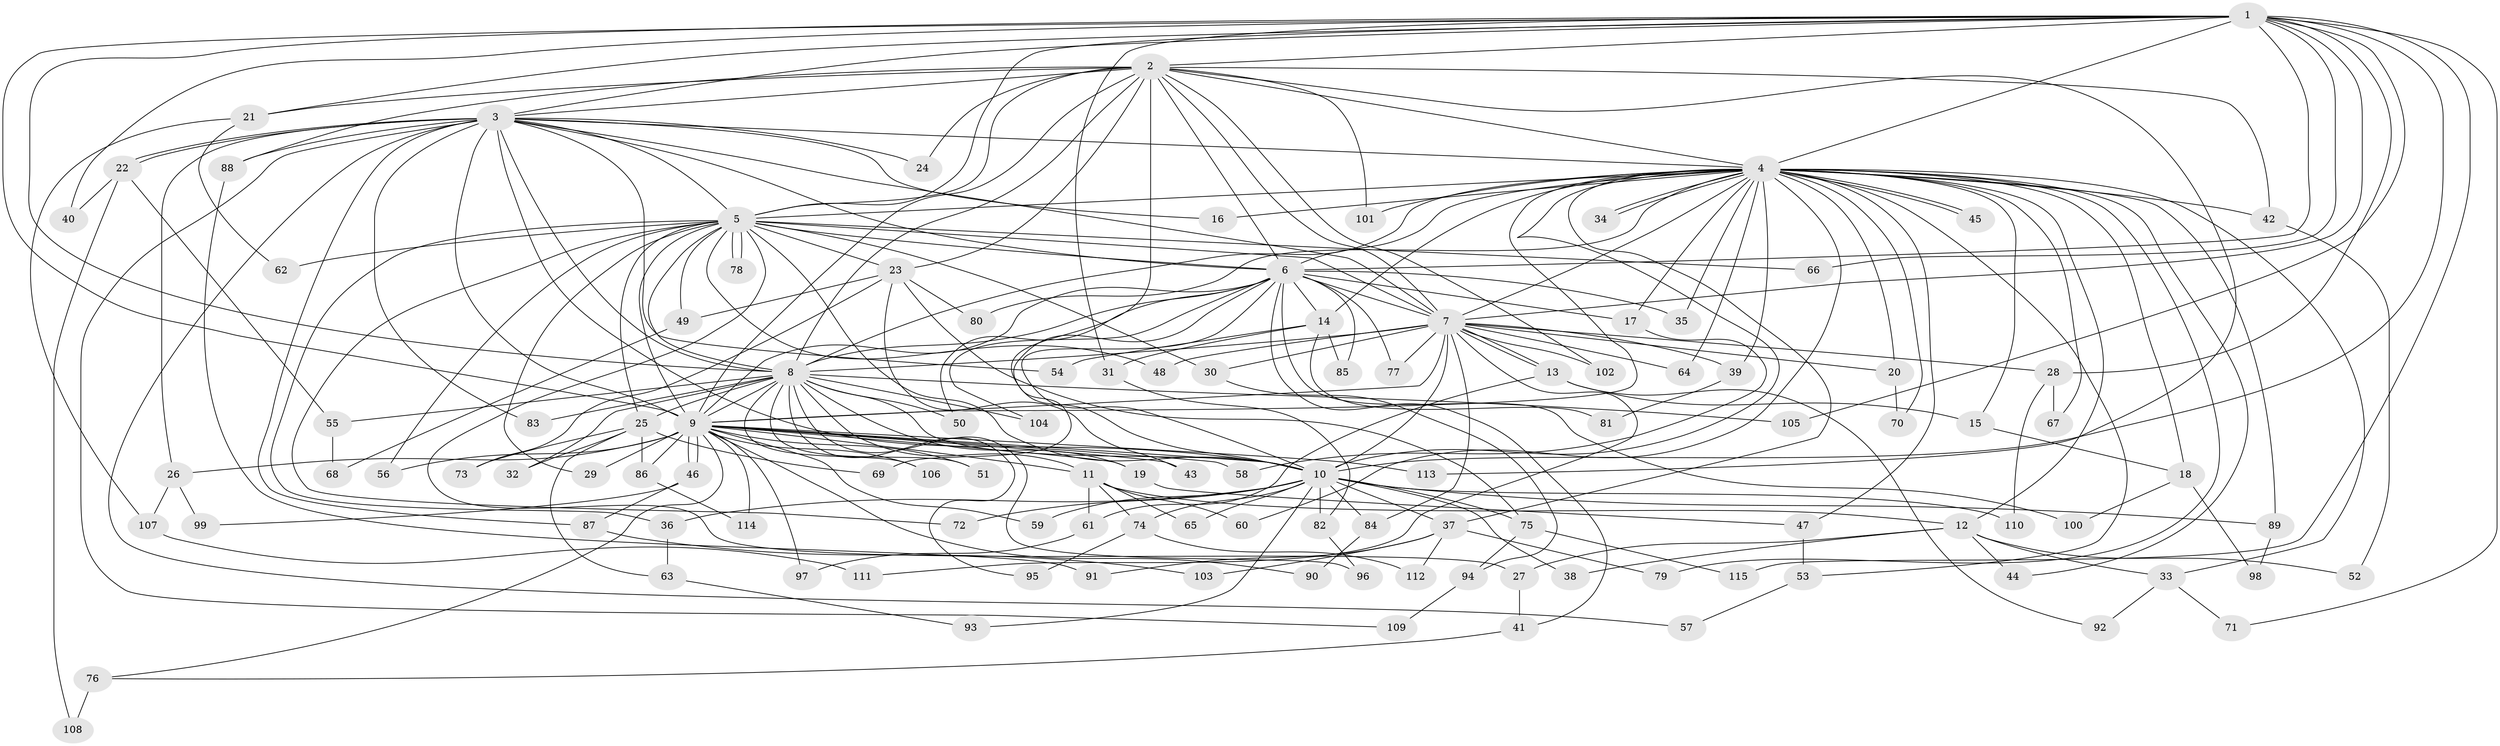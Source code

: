 // Generated by graph-tools (version 1.1) at 2025/34/03/09/25 02:34:35]
// undirected, 115 vertices, 255 edges
graph export_dot {
graph [start="1"]
  node [color=gray90,style=filled];
  1;
  2;
  3;
  4;
  5;
  6;
  7;
  8;
  9;
  10;
  11;
  12;
  13;
  14;
  15;
  16;
  17;
  18;
  19;
  20;
  21;
  22;
  23;
  24;
  25;
  26;
  27;
  28;
  29;
  30;
  31;
  32;
  33;
  34;
  35;
  36;
  37;
  38;
  39;
  40;
  41;
  42;
  43;
  44;
  45;
  46;
  47;
  48;
  49;
  50;
  51;
  52;
  53;
  54;
  55;
  56;
  57;
  58;
  59;
  60;
  61;
  62;
  63;
  64;
  65;
  66;
  67;
  68;
  69;
  70;
  71;
  72;
  73;
  74;
  75;
  76;
  77;
  78;
  79;
  80;
  81;
  82;
  83;
  84;
  85;
  86;
  87;
  88;
  89;
  90;
  91;
  92;
  93;
  94;
  95;
  96;
  97;
  98;
  99;
  100;
  101;
  102;
  103;
  104;
  105;
  106;
  107;
  108;
  109;
  110;
  111;
  112;
  113;
  114;
  115;
  1 -- 2;
  1 -- 3;
  1 -- 4;
  1 -- 5;
  1 -- 6;
  1 -- 7;
  1 -- 8;
  1 -- 9;
  1 -- 10;
  1 -- 21;
  1 -- 28;
  1 -- 31;
  1 -- 40;
  1 -- 66;
  1 -- 71;
  1 -- 105;
  1 -- 115;
  2 -- 3;
  2 -- 4;
  2 -- 5;
  2 -- 6;
  2 -- 7;
  2 -- 8;
  2 -- 9;
  2 -- 10;
  2 -- 21;
  2 -- 23;
  2 -- 24;
  2 -- 42;
  2 -- 88;
  2 -- 101;
  2 -- 102;
  2 -- 113;
  3 -- 4;
  3 -- 5;
  3 -- 6;
  3 -- 7;
  3 -- 8;
  3 -- 9;
  3 -- 10;
  3 -- 16;
  3 -- 22;
  3 -- 22;
  3 -- 24;
  3 -- 26;
  3 -- 54;
  3 -- 57;
  3 -- 83;
  3 -- 87;
  3 -- 88;
  3 -- 109;
  4 -- 5;
  4 -- 6;
  4 -- 7;
  4 -- 8;
  4 -- 9;
  4 -- 10;
  4 -- 12;
  4 -- 14;
  4 -- 15;
  4 -- 16;
  4 -- 17;
  4 -- 18;
  4 -- 20;
  4 -- 33;
  4 -- 34;
  4 -- 34;
  4 -- 35;
  4 -- 37;
  4 -- 39;
  4 -- 42;
  4 -- 44;
  4 -- 45;
  4 -- 45;
  4 -- 47;
  4 -- 53;
  4 -- 60;
  4 -- 64;
  4 -- 67;
  4 -- 70;
  4 -- 79;
  4 -- 80;
  4 -- 89;
  4 -- 101;
  5 -- 6;
  5 -- 7;
  5 -- 8;
  5 -- 9;
  5 -- 10;
  5 -- 23;
  5 -- 25;
  5 -- 27;
  5 -- 29;
  5 -- 30;
  5 -- 36;
  5 -- 48;
  5 -- 49;
  5 -- 56;
  5 -- 62;
  5 -- 66;
  5 -- 72;
  5 -- 78;
  5 -- 78;
  6 -- 7;
  6 -- 8;
  6 -- 9;
  6 -- 10;
  6 -- 14;
  6 -- 17;
  6 -- 35;
  6 -- 41;
  6 -- 50;
  6 -- 69;
  6 -- 77;
  6 -- 85;
  6 -- 100;
  6 -- 104;
  7 -- 8;
  7 -- 9;
  7 -- 10;
  7 -- 13;
  7 -- 13;
  7 -- 20;
  7 -- 28;
  7 -- 30;
  7 -- 39;
  7 -- 48;
  7 -- 64;
  7 -- 77;
  7 -- 84;
  7 -- 102;
  7 -- 111;
  8 -- 9;
  8 -- 10;
  8 -- 11;
  8 -- 19;
  8 -- 25;
  8 -- 32;
  8 -- 50;
  8 -- 51;
  8 -- 55;
  8 -- 83;
  8 -- 95;
  8 -- 96;
  8 -- 104;
  8 -- 105;
  8 -- 106;
  9 -- 10;
  9 -- 11;
  9 -- 19;
  9 -- 26;
  9 -- 29;
  9 -- 43;
  9 -- 46;
  9 -- 46;
  9 -- 51;
  9 -- 56;
  9 -- 58;
  9 -- 59;
  9 -- 76;
  9 -- 86;
  9 -- 90;
  9 -- 97;
  9 -- 106;
  9 -- 113;
  9 -- 114;
  10 -- 36;
  10 -- 37;
  10 -- 38;
  10 -- 59;
  10 -- 65;
  10 -- 72;
  10 -- 74;
  10 -- 75;
  10 -- 82;
  10 -- 84;
  10 -- 89;
  10 -- 93;
  10 -- 110;
  11 -- 12;
  11 -- 60;
  11 -- 61;
  11 -- 65;
  11 -- 74;
  12 -- 27;
  12 -- 33;
  12 -- 38;
  12 -- 44;
  12 -- 52;
  13 -- 15;
  13 -- 61;
  13 -- 92;
  14 -- 31;
  14 -- 54;
  14 -- 81;
  14 -- 85;
  15 -- 18;
  17 -- 58;
  18 -- 98;
  18 -- 100;
  19 -- 47;
  20 -- 70;
  21 -- 62;
  21 -- 107;
  22 -- 40;
  22 -- 55;
  22 -- 108;
  23 -- 43;
  23 -- 49;
  23 -- 73;
  23 -- 75;
  23 -- 80;
  25 -- 32;
  25 -- 63;
  25 -- 69;
  25 -- 73;
  25 -- 86;
  26 -- 99;
  26 -- 107;
  27 -- 41;
  28 -- 67;
  28 -- 110;
  30 -- 94;
  31 -- 82;
  33 -- 71;
  33 -- 92;
  36 -- 63;
  37 -- 79;
  37 -- 91;
  37 -- 103;
  37 -- 112;
  39 -- 81;
  41 -- 76;
  42 -- 52;
  46 -- 87;
  46 -- 99;
  47 -- 53;
  49 -- 68;
  53 -- 57;
  55 -- 68;
  61 -- 97;
  63 -- 93;
  74 -- 95;
  74 -- 112;
  75 -- 94;
  75 -- 115;
  76 -- 108;
  82 -- 96;
  84 -- 90;
  86 -- 114;
  87 -- 103;
  88 -- 91;
  89 -- 98;
  94 -- 109;
  107 -- 111;
}
